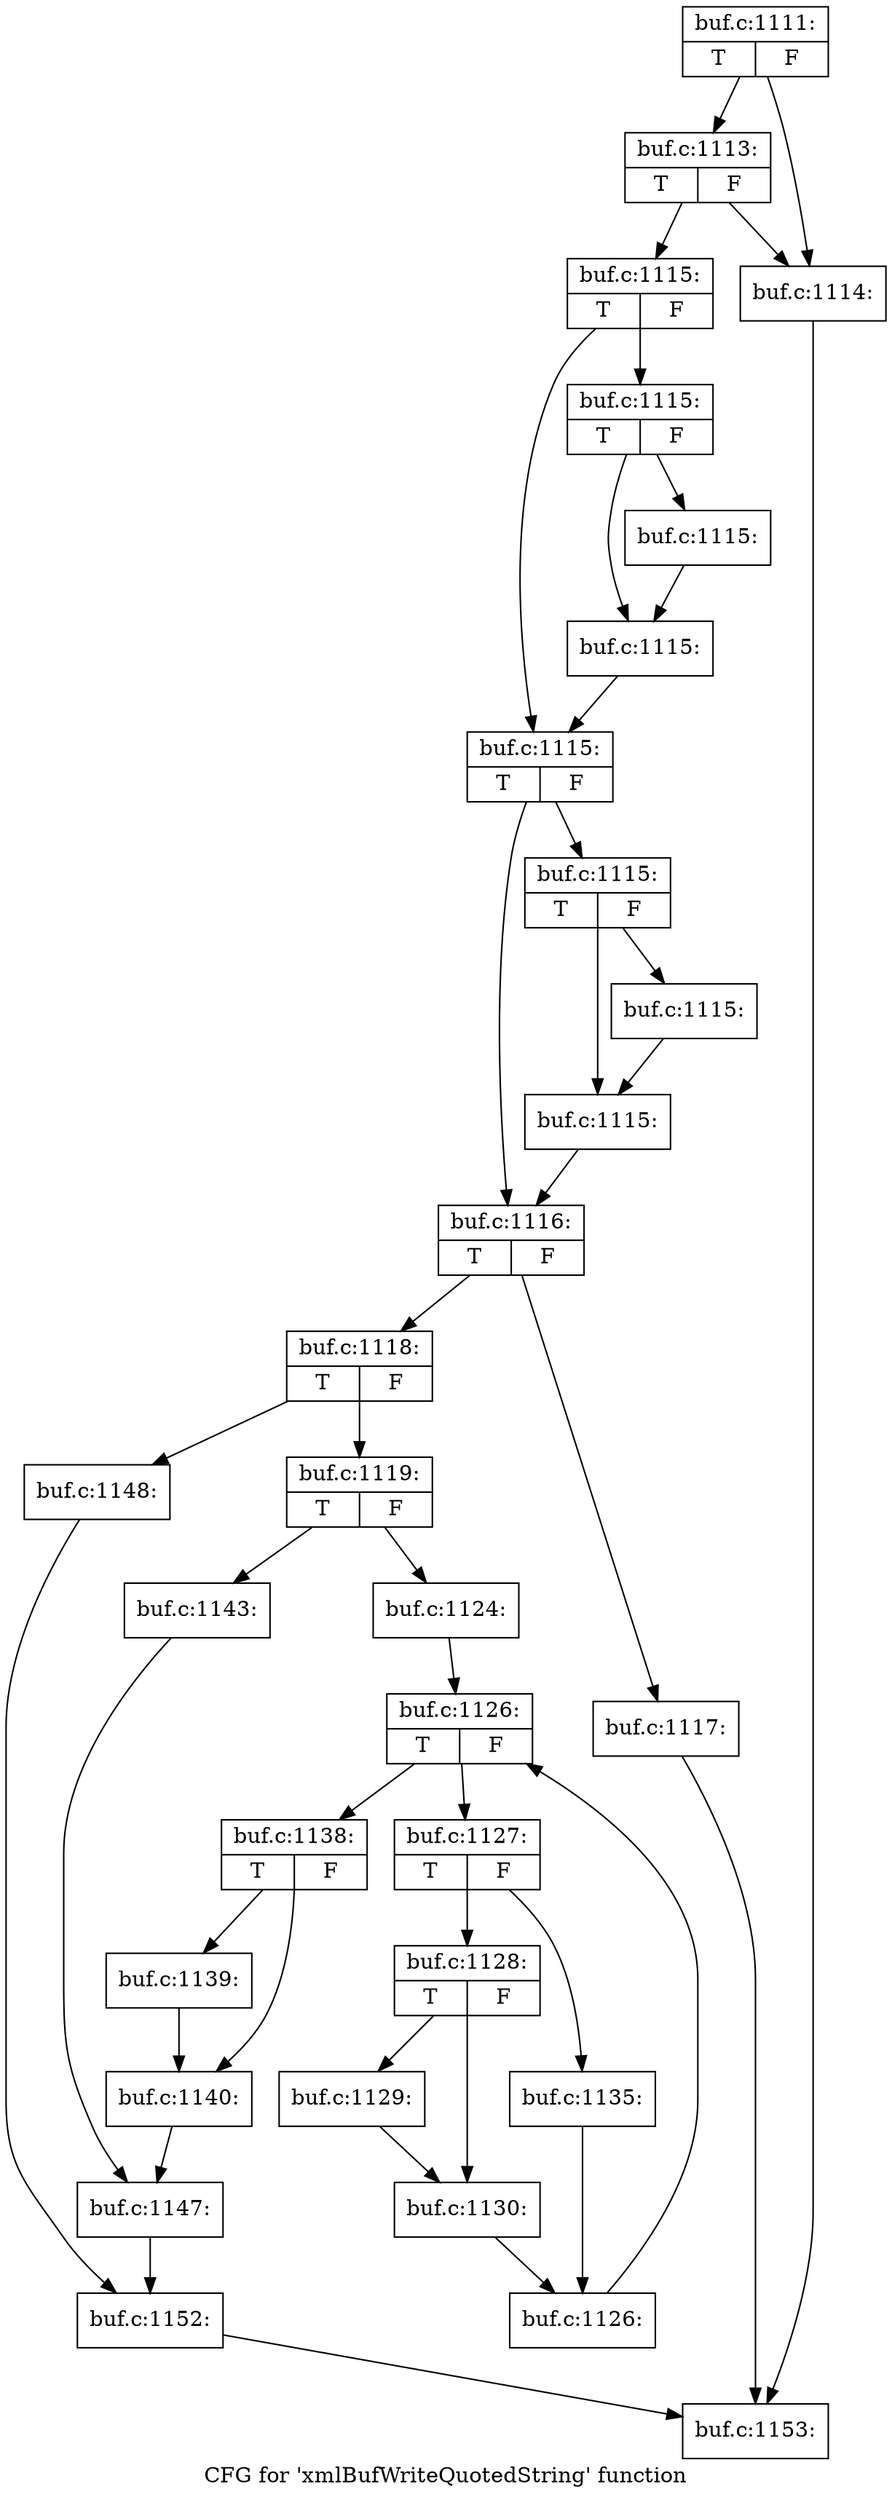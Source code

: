 digraph "CFG for 'xmlBufWriteQuotedString' function" {
	label="CFG for 'xmlBufWriteQuotedString' function";

	Node0x563bea0 [shape=record,label="{buf.c:1111:|{<s0>T|<s1>F}}"];
	Node0x563bea0 -> Node0x563cc90;
	Node0x563bea0 -> Node0x563cd30;
	Node0x563cd30 [shape=record,label="{buf.c:1113:|{<s0>T|<s1>F}}"];
	Node0x563cd30 -> Node0x563cc90;
	Node0x563cd30 -> Node0x563cce0;
	Node0x563cc90 [shape=record,label="{buf.c:1114:}"];
	Node0x563cc90 -> Node0x56378f0;
	Node0x563cce0 [shape=record,label="{buf.c:1115:|{<s0>T|<s1>F}}"];
	Node0x563cce0 -> Node0x563d520;
	Node0x563cce0 -> Node0x563d570;
	Node0x563d520 [shape=record,label="{buf.c:1115:|{<s0>T|<s1>F}}"];
	Node0x563d520 -> Node0x563daf0;
	Node0x563d520 -> Node0x563db40;
	Node0x563daf0 [shape=record,label="{buf.c:1115:}"];
	Node0x563daf0 -> Node0x563db40;
	Node0x563db40 [shape=record,label="{buf.c:1115:}"];
	Node0x563db40 -> Node0x563d570;
	Node0x563d570 [shape=record,label="{buf.c:1115:|{<s0>T|<s1>F}}"];
	Node0x563d570 -> Node0x563e1e0;
	Node0x563d570 -> Node0x563e230;
	Node0x563e1e0 [shape=record,label="{buf.c:1115:|{<s0>T|<s1>F}}"];
	Node0x563e1e0 -> Node0x563e7b0;
	Node0x563e1e0 -> Node0x563e800;
	Node0x563e7b0 [shape=record,label="{buf.c:1115:}"];
	Node0x563e7b0 -> Node0x563e800;
	Node0x563e800 [shape=record,label="{buf.c:1115:}"];
	Node0x563e800 -> Node0x563e230;
	Node0x563e230 [shape=record,label="{buf.c:1116:|{<s0>T|<s1>F}}"];
	Node0x563e230 -> Node0x563ef00;
	Node0x563e230 -> Node0x563ef50;
	Node0x563ef00 [shape=record,label="{buf.c:1117:}"];
	Node0x563ef00 -> Node0x56378f0;
	Node0x563ef50 [shape=record,label="{buf.c:1118:|{<s0>T|<s1>F}}"];
	Node0x563ef50 -> Node0x563f540;
	Node0x563ef50 -> Node0x563f5e0;
	Node0x563f540 [shape=record,label="{buf.c:1119:|{<s0>T|<s1>F}}"];
	Node0x563f540 -> Node0x5640360;
	Node0x563f540 -> Node0x5640400;
	Node0x5640360 [shape=record,label="{buf.c:1124:}"];
	Node0x5640360 -> Node0x563fd20;
	Node0x563fd20 [shape=record,label="{buf.c:1126:|{<s0>T|<s1>F}}"];
	Node0x563fd20 -> Node0x5640f50;
	Node0x563fd20 -> Node0x5546250;
	Node0x5640f50 [shape=record,label="{buf.c:1127:|{<s0>T|<s1>F}}"];
	Node0x5640f50 -> Node0x5641140;
	Node0x5640f50 -> Node0x56411e0;
	Node0x5641140 [shape=record,label="{buf.c:1128:|{<s0>T|<s1>F}}"];
	Node0x5641140 -> Node0x554fbd0;
	Node0x5641140 -> Node0x56416a0;
	Node0x554fbd0 [shape=record,label="{buf.c:1129:}"];
	Node0x554fbd0 -> Node0x56416a0;
	Node0x56416a0 [shape=record,label="{buf.c:1130:}"];
	Node0x56416a0 -> Node0x5641190;
	Node0x56411e0 [shape=record,label="{buf.c:1135:}"];
	Node0x56411e0 -> Node0x5641190;
	Node0x5641190 [shape=record,label="{buf.c:1126:}"];
	Node0x5641190 -> Node0x563fd20;
	Node0x5546250 [shape=record,label="{buf.c:1138:|{<s0>T|<s1>F}}"];
	Node0x5546250 -> Node0x5642cd0;
	Node0x5546250 -> Node0x5642d20;
	Node0x5642cd0 [shape=record,label="{buf.c:1139:}"];
	Node0x5642cd0 -> Node0x5642d20;
	Node0x5642d20 [shape=record,label="{buf.c:1140:}"];
	Node0x5642d20 -> Node0x56403b0;
	Node0x5640400 [shape=record,label="{buf.c:1143:}"];
	Node0x5640400 -> Node0x56403b0;
	Node0x56403b0 [shape=record,label="{buf.c:1147:}"];
	Node0x56403b0 -> Node0x563f590;
	Node0x563f5e0 [shape=record,label="{buf.c:1148:}"];
	Node0x563f5e0 -> Node0x563f590;
	Node0x563f590 [shape=record,label="{buf.c:1152:}"];
	Node0x563f590 -> Node0x56378f0;
	Node0x56378f0 [shape=record,label="{buf.c:1153:}"];
}
